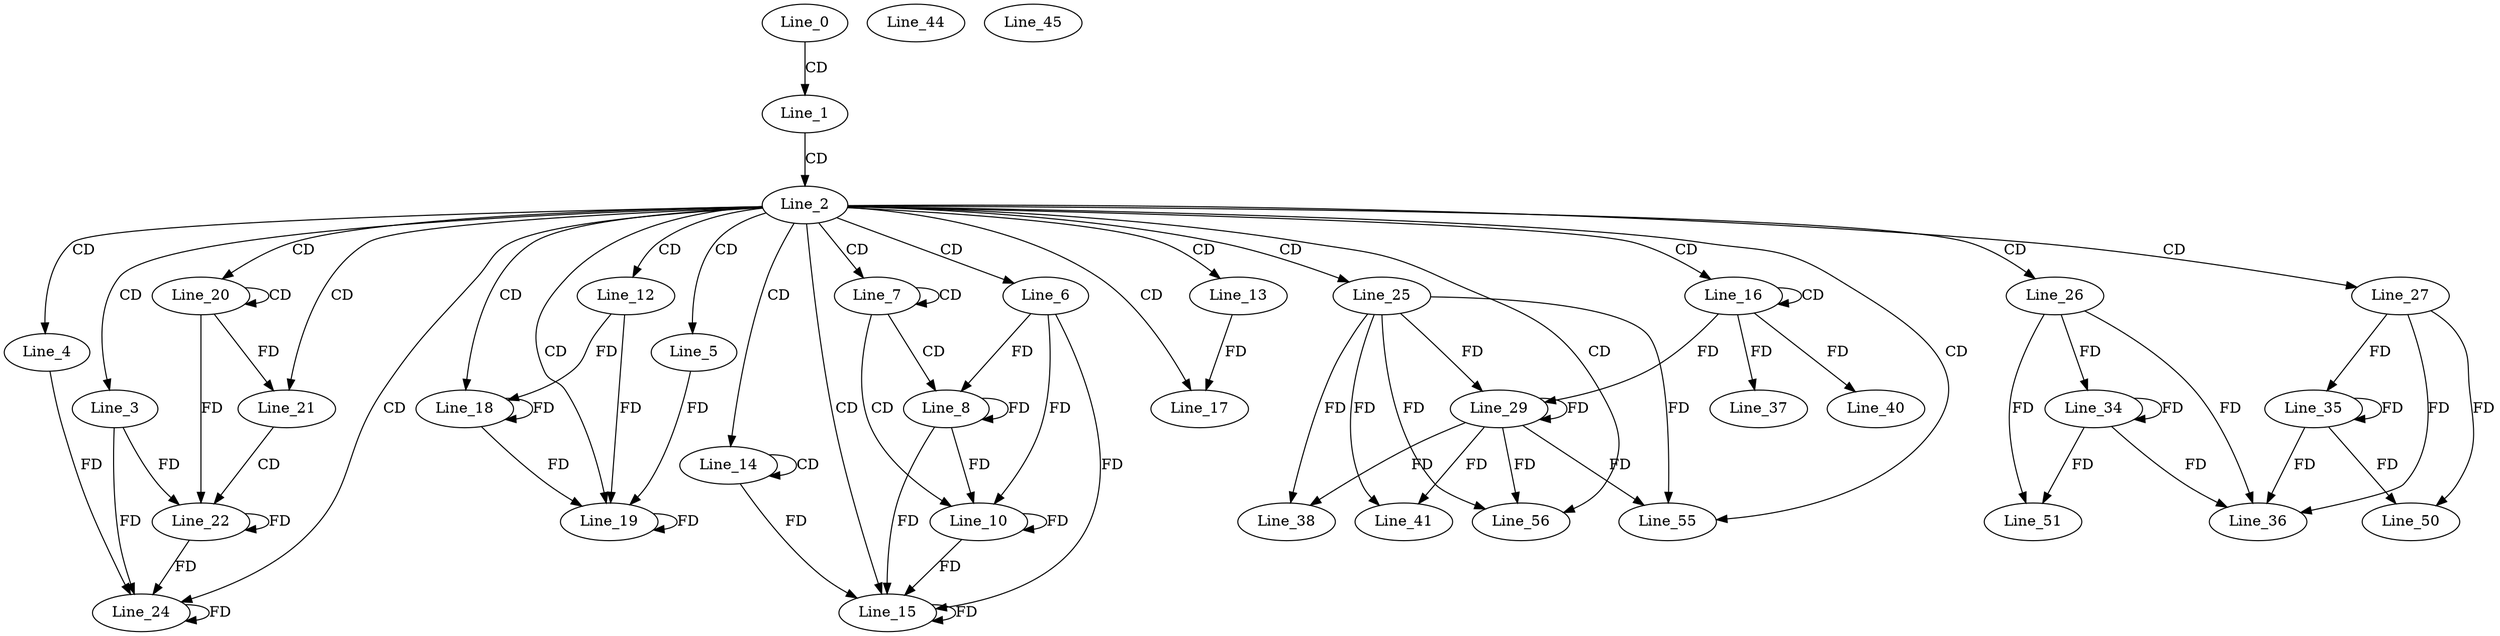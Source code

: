 digraph G {
  Line_0;
  Line_1;
  Line_2;
  Line_3;
  Line_4;
  Line_5;
  Line_6;
  Line_7;
  Line_7;
  Line_8;
  Line_10;
  Line_10;
  Line_12;
  Line_13;
  Line_14;
  Line_14;
  Line_15;
  Line_16;
  Line_16;
  Line_17;
  Line_17;
  Line_18;
  Line_19;
  Line_19;
  Line_20;
  Line_20;
  Line_21;
  Line_21;
  Line_22;
  Line_22;
  Line_22;
  Line_24;
  Line_25;
  Line_26;
  Line_27;
  Line_29;
  Line_29;
  Line_34;
  Line_34;
  Line_35;
  Line_36;
  Line_37;
  Line_38;
  Line_40;
  Line_41;
  Line_44;
  Line_45;
  Line_50;
  Line_51;
  Line_55;
  Line_56;
  Line_0 -> Line_1 [ label="CD" ];
  Line_1 -> Line_2 [ label="CD" ];
  Line_2 -> Line_3 [ label="CD" ];
  Line_2 -> Line_4 [ label="CD" ];
  Line_2 -> Line_5 [ label="CD" ];
  Line_2 -> Line_6 [ label="CD" ];
  Line_2 -> Line_7 [ label="CD" ];
  Line_7 -> Line_7 [ label="CD" ];
  Line_7 -> Line_8 [ label="CD" ];
  Line_6 -> Line_8 [ label="FD" ];
  Line_8 -> Line_8 [ label="FD" ];
  Line_7 -> Line_10 [ label="CD" ];
  Line_6 -> Line_10 [ label="FD" ];
  Line_8 -> Line_10 [ label="FD" ];
  Line_10 -> Line_10 [ label="FD" ];
  Line_2 -> Line_12 [ label="CD" ];
  Line_2 -> Line_13 [ label="CD" ];
  Line_2 -> Line_14 [ label="CD" ];
  Line_14 -> Line_14 [ label="CD" ];
  Line_2 -> Line_15 [ label="CD" ];
  Line_14 -> Line_15 [ label="FD" ];
  Line_15 -> Line_15 [ label="FD" ];
  Line_6 -> Line_15 [ label="FD" ];
  Line_8 -> Line_15 [ label="FD" ];
  Line_10 -> Line_15 [ label="FD" ];
  Line_2 -> Line_16 [ label="CD" ];
  Line_16 -> Line_16 [ label="CD" ];
  Line_2 -> Line_17 [ label="CD" ];
  Line_13 -> Line_17 [ label="FD" ];
  Line_2 -> Line_18 [ label="CD" ];
  Line_12 -> Line_18 [ label="FD" ];
  Line_18 -> Line_18 [ label="FD" ];
  Line_2 -> Line_19 [ label="CD" ];
  Line_5 -> Line_19 [ label="FD" ];
  Line_19 -> Line_19 [ label="FD" ];
  Line_12 -> Line_19 [ label="FD" ];
  Line_18 -> Line_19 [ label="FD" ];
  Line_2 -> Line_20 [ label="CD" ];
  Line_20 -> Line_20 [ label="CD" ];
  Line_2 -> Line_21 [ label="CD" ];
  Line_20 -> Line_21 [ label="FD" ];
  Line_21 -> Line_22 [ label="CD" ];
  Line_3 -> Line_22 [ label="FD" ];
  Line_22 -> Line_22 [ label="FD" ];
  Line_20 -> Line_22 [ label="FD" ];
  Line_2 -> Line_24 [ label="CD" ];
  Line_4 -> Line_24 [ label="FD" ];
  Line_24 -> Line_24 [ label="FD" ];
  Line_3 -> Line_24 [ label="FD" ];
  Line_22 -> Line_24 [ label="FD" ];
  Line_2 -> Line_25 [ label="CD" ];
  Line_2 -> Line_26 [ label="CD" ];
  Line_2 -> Line_27 [ label="CD" ];
  Line_25 -> Line_29 [ label="FD" ];
  Line_29 -> Line_29 [ label="FD" ];
  Line_16 -> Line_29 [ label="FD" ];
  Line_26 -> Line_34 [ label="FD" ];
  Line_34 -> Line_34 [ label="FD" ];
  Line_27 -> Line_35 [ label="FD" ];
  Line_35 -> Line_35 [ label="FD" ];
  Line_26 -> Line_36 [ label="FD" ];
  Line_34 -> Line_36 [ label="FD" ];
  Line_27 -> Line_36 [ label="FD" ];
  Line_35 -> Line_36 [ label="FD" ];
  Line_16 -> Line_37 [ label="FD" ];
  Line_25 -> Line_38 [ label="FD" ];
  Line_29 -> Line_38 [ label="FD" ];
  Line_16 -> Line_40 [ label="FD" ];
  Line_25 -> Line_41 [ label="FD" ];
  Line_29 -> Line_41 [ label="FD" ];
  Line_27 -> Line_50 [ label="FD" ];
  Line_35 -> Line_50 [ label="FD" ];
  Line_26 -> Line_51 [ label="FD" ];
  Line_34 -> Line_51 [ label="FD" ];
  Line_2 -> Line_55 [ label="CD" ];
  Line_25 -> Line_55 [ label="FD" ];
  Line_29 -> Line_55 [ label="FD" ];
  Line_2 -> Line_56 [ label="CD" ];
  Line_25 -> Line_56 [ label="FD" ];
  Line_29 -> Line_56 [ label="FD" ];
}

